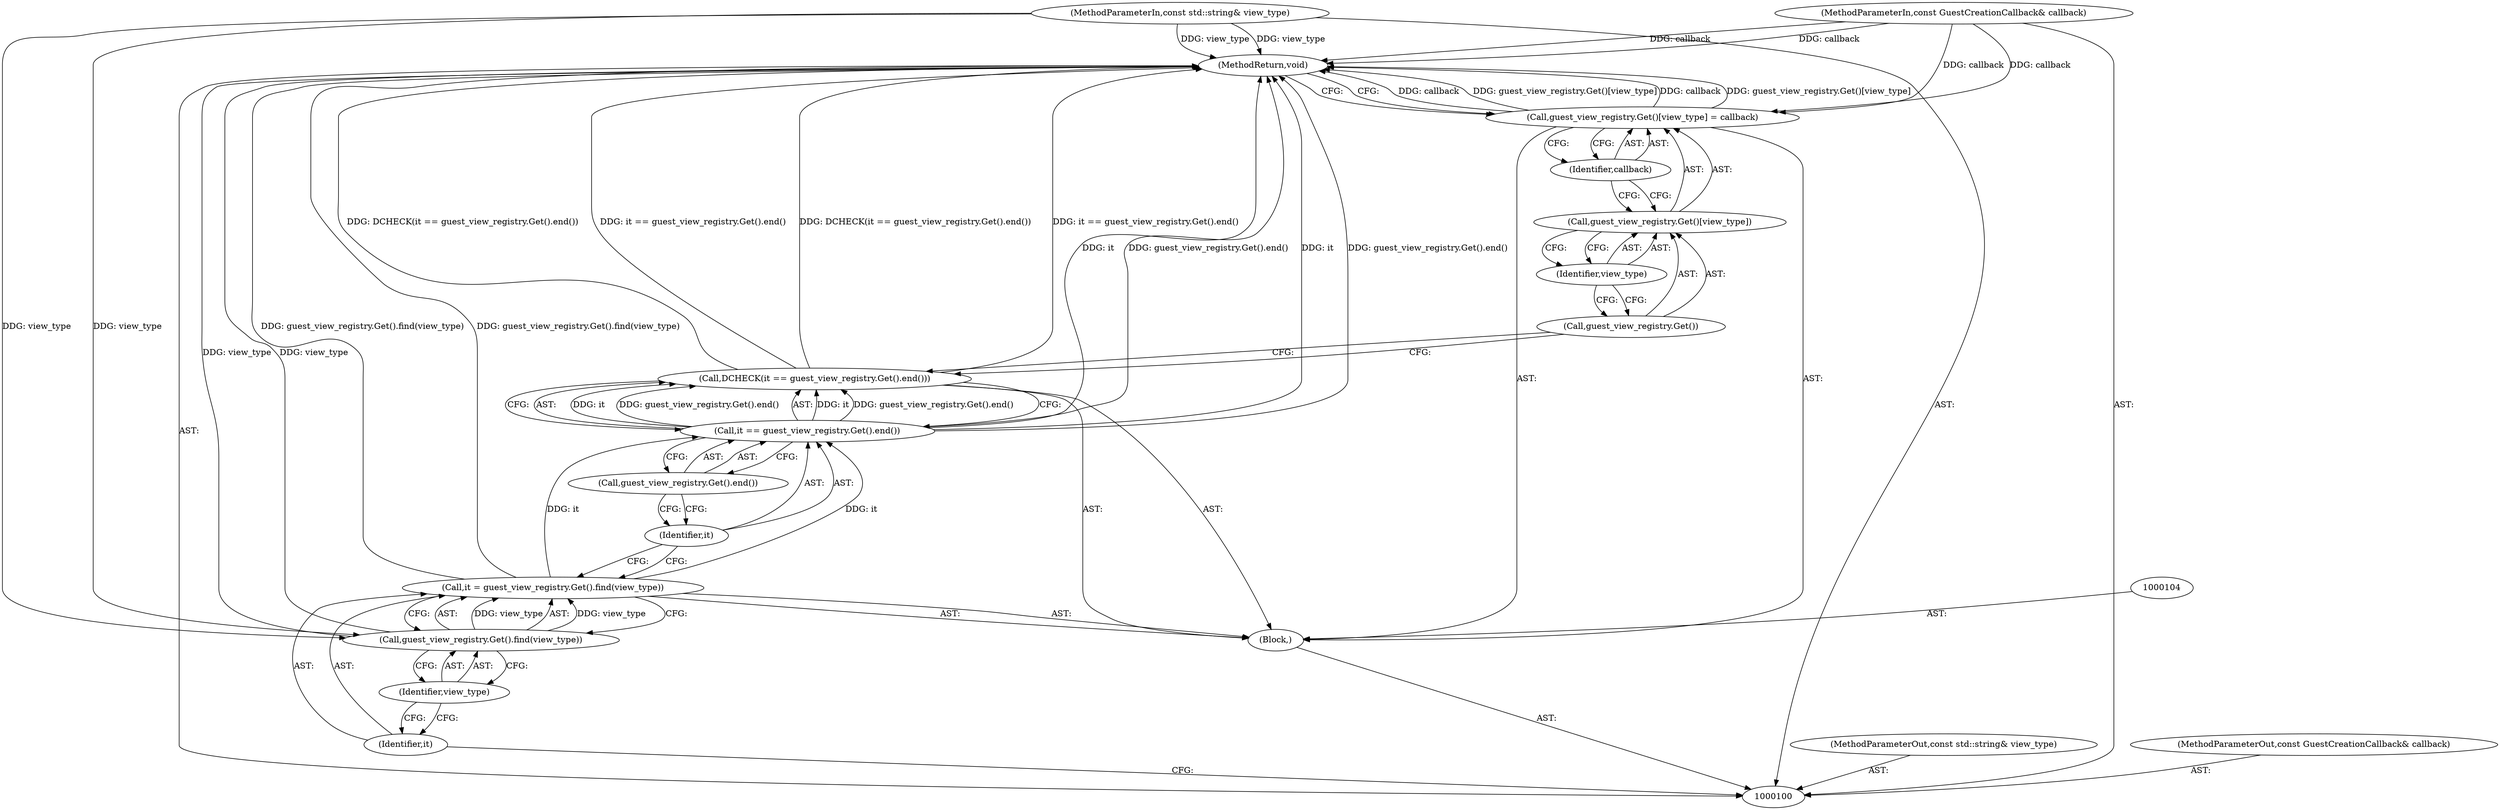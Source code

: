digraph "1_Chrome_21d4d15a81b030f522fef29a0429f08a70220f68_0" {
"1000118" [label="(MethodReturn,void)"];
"1000101" [label="(MethodParameterIn,const std::string& view_type)"];
"1000153" [label="(MethodParameterOut,const std::string& view_type)"];
"1000102" [label="(MethodParameterIn,const GuestCreationCallback& callback)"];
"1000154" [label="(MethodParameterOut,const GuestCreationCallback& callback)"];
"1000103" [label="(Block,)"];
"1000107" [label="(Call,guest_view_registry.Get().find(view_type))"];
"1000108" [label="(Identifier,view_type)"];
"1000105" [label="(Call,it = guest_view_registry.Get().find(view_type))"];
"1000106" [label="(Identifier,it)"];
"1000112" [label="(Call,guest_view_registry.Get().end())"];
"1000109" [label="(Call,DCHECK(it == guest_view_registry.Get().end()))"];
"1000110" [label="(Call,it == guest_view_registry.Get().end())"];
"1000111" [label="(Identifier,it)"];
"1000113" [label="(Call,guest_view_registry.Get()[view_type] = callback)"];
"1000114" [label="(Call,guest_view_registry.Get()[view_type])"];
"1000115" [label="(Call,guest_view_registry.Get())"];
"1000116" [label="(Identifier,view_type)"];
"1000117" [label="(Identifier,callback)"];
"1000118" -> "1000100"  [label="AST: "];
"1000118" -> "1000113"  [label="CFG: "];
"1000113" -> "1000118"  [label="DDG: callback"];
"1000113" -> "1000118"  [label="DDG: guest_view_registry.Get()[view_type]"];
"1000107" -> "1000118"  [label="DDG: view_type"];
"1000105" -> "1000118"  [label="DDG: guest_view_registry.Get().find(view_type)"];
"1000110" -> "1000118"  [label="DDG: it"];
"1000110" -> "1000118"  [label="DDG: guest_view_registry.Get().end()"];
"1000109" -> "1000118"  [label="DDG: DCHECK(it == guest_view_registry.Get().end())"];
"1000109" -> "1000118"  [label="DDG: it == guest_view_registry.Get().end()"];
"1000102" -> "1000118"  [label="DDG: callback"];
"1000101" -> "1000118"  [label="DDG: view_type"];
"1000101" -> "1000100"  [label="AST: "];
"1000101" -> "1000118"  [label="DDG: view_type"];
"1000101" -> "1000107"  [label="DDG: view_type"];
"1000153" -> "1000100"  [label="AST: "];
"1000102" -> "1000100"  [label="AST: "];
"1000102" -> "1000118"  [label="DDG: callback"];
"1000102" -> "1000113"  [label="DDG: callback"];
"1000154" -> "1000100"  [label="AST: "];
"1000103" -> "1000100"  [label="AST: "];
"1000104" -> "1000103"  [label="AST: "];
"1000105" -> "1000103"  [label="AST: "];
"1000109" -> "1000103"  [label="AST: "];
"1000113" -> "1000103"  [label="AST: "];
"1000107" -> "1000105"  [label="AST: "];
"1000107" -> "1000108"  [label="CFG: "];
"1000108" -> "1000107"  [label="AST: "];
"1000105" -> "1000107"  [label="CFG: "];
"1000107" -> "1000118"  [label="DDG: view_type"];
"1000107" -> "1000105"  [label="DDG: view_type"];
"1000101" -> "1000107"  [label="DDG: view_type"];
"1000108" -> "1000107"  [label="AST: "];
"1000108" -> "1000106"  [label="CFG: "];
"1000107" -> "1000108"  [label="CFG: "];
"1000105" -> "1000103"  [label="AST: "];
"1000105" -> "1000107"  [label="CFG: "];
"1000106" -> "1000105"  [label="AST: "];
"1000107" -> "1000105"  [label="AST: "];
"1000111" -> "1000105"  [label="CFG: "];
"1000105" -> "1000118"  [label="DDG: guest_view_registry.Get().find(view_type)"];
"1000107" -> "1000105"  [label="DDG: view_type"];
"1000105" -> "1000110"  [label="DDG: it"];
"1000106" -> "1000105"  [label="AST: "];
"1000106" -> "1000100"  [label="CFG: "];
"1000108" -> "1000106"  [label="CFG: "];
"1000112" -> "1000110"  [label="AST: "];
"1000112" -> "1000111"  [label="CFG: "];
"1000110" -> "1000112"  [label="CFG: "];
"1000109" -> "1000103"  [label="AST: "];
"1000109" -> "1000110"  [label="CFG: "];
"1000110" -> "1000109"  [label="AST: "];
"1000115" -> "1000109"  [label="CFG: "];
"1000109" -> "1000118"  [label="DDG: DCHECK(it == guest_view_registry.Get().end())"];
"1000109" -> "1000118"  [label="DDG: it == guest_view_registry.Get().end()"];
"1000110" -> "1000109"  [label="DDG: it"];
"1000110" -> "1000109"  [label="DDG: guest_view_registry.Get().end()"];
"1000110" -> "1000109"  [label="AST: "];
"1000110" -> "1000112"  [label="CFG: "];
"1000111" -> "1000110"  [label="AST: "];
"1000112" -> "1000110"  [label="AST: "];
"1000109" -> "1000110"  [label="CFG: "];
"1000110" -> "1000118"  [label="DDG: it"];
"1000110" -> "1000118"  [label="DDG: guest_view_registry.Get().end()"];
"1000110" -> "1000109"  [label="DDG: it"];
"1000110" -> "1000109"  [label="DDG: guest_view_registry.Get().end()"];
"1000105" -> "1000110"  [label="DDG: it"];
"1000111" -> "1000110"  [label="AST: "];
"1000111" -> "1000105"  [label="CFG: "];
"1000112" -> "1000111"  [label="CFG: "];
"1000113" -> "1000103"  [label="AST: "];
"1000113" -> "1000117"  [label="CFG: "];
"1000114" -> "1000113"  [label="AST: "];
"1000117" -> "1000113"  [label="AST: "];
"1000118" -> "1000113"  [label="CFG: "];
"1000113" -> "1000118"  [label="DDG: callback"];
"1000113" -> "1000118"  [label="DDG: guest_view_registry.Get()[view_type]"];
"1000102" -> "1000113"  [label="DDG: callback"];
"1000114" -> "1000113"  [label="AST: "];
"1000114" -> "1000116"  [label="CFG: "];
"1000115" -> "1000114"  [label="AST: "];
"1000116" -> "1000114"  [label="AST: "];
"1000117" -> "1000114"  [label="CFG: "];
"1000115" -> "1000114"  [label="AST: "];
"1000115" -> "1000109"  [label="CFG: "];
"1000116" -> "1000115"  [label="CFG: "];
"1000116" -> "1000114"  [label="AST: "];
"1000116" -> "1000115"  [label="CFG: "];
"1000114" -> "1000116"  [label="CFG: "];
"1000117" -> "1000113"  [label="AST: "];
"1000117" -> "1000114"  [label="CFG: "];
"1000113" -> "1000117"  [label="CFG: "];
}
